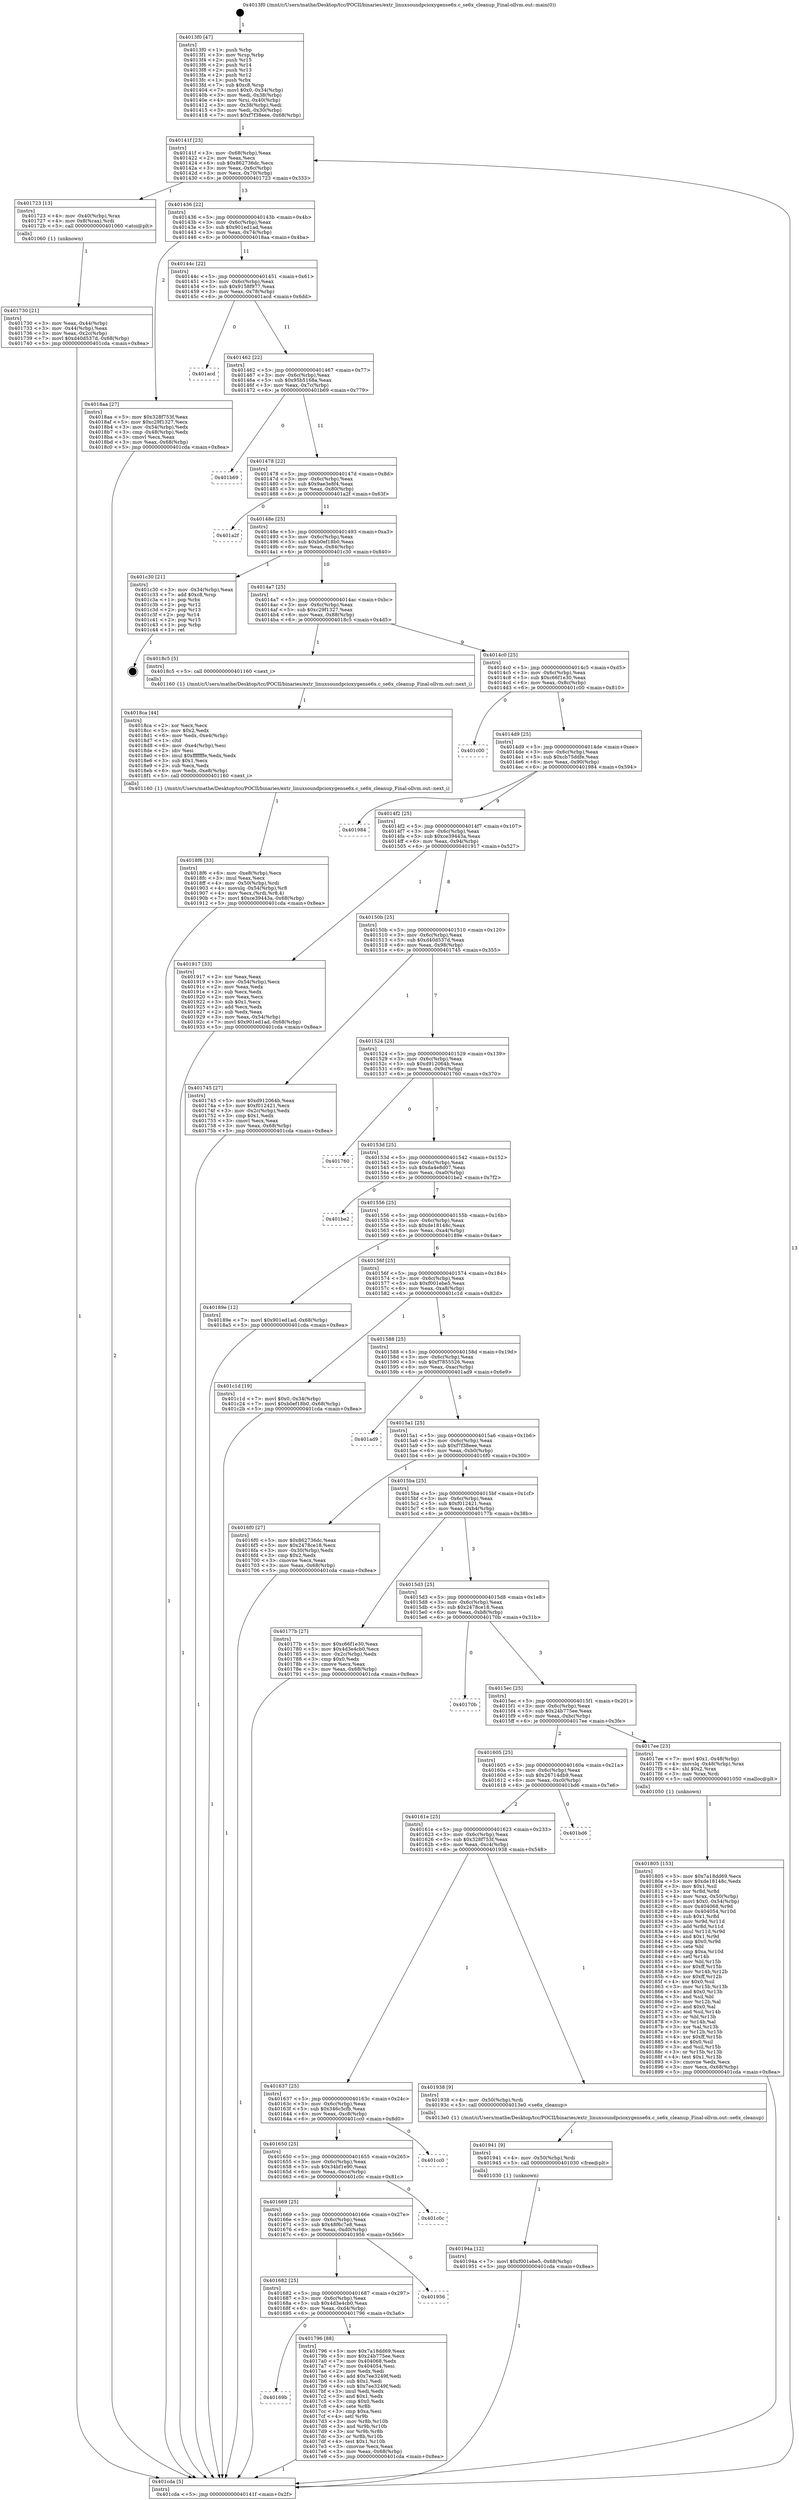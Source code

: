 digraph "0x4013f0" {
  label = "0x4013f0 (/mnt/c/Users/mathe/Desktop/tcc/POCII/binaries/extr_linuxsoundpcioxygense6x.c_se6x_cleanup_Final-ollvm.out::main(0))"
  labelloc = "t"
  node[shape=record]

  Entry [label="",width=0.3,height=0.3,shape=circle,fillcolor=black,style=filled]
  "0x40141f" [label="{
     0x40141f [23]\l
     | [instrs]\l
     &nbsp;&nbsp;0x40141f \<+3\>: mov -0x68(%rbp),%eax\l
     &nbsp;&nbsp;0x401422 \<+2\>: mov %eax,%ecx\l
     &nbsp;&nbsp;0x401424 \<+6\>: sub $0x862736dc,%ecx\l
     &nbsp;&nbsp;0x40142a \<+3\>: mov %eax,-0x6c(%rbp)\l
     &nbsp;&nbsp;0x40142d \<+3\>: mov %ecx,-0x70(%rbp)\l
     &nbsp;&nbsp;0x401430 \<+6\>: je 0000000000401723 \<main+0x333\>\l
  }"]
  "0x401723" [label="{
     0x401723 [13]\l
     | [instrs]\l
     &nbsp;&nbsp;0x401723 \<+4\>: mov -0x40(%rbp),%rax\l
     &nbsp;&nbsp;0x401727 \<+4\>: mov 0x8(%rax),%rdi\l
     &nbsp;&nbsp;0x40172b \<+5\>: call 0000000000401060 \<atoi@plt\>\l
     | [calls]\l
     &nbsp;&nbsp;0x401060 \{1\} (unknown)\l
  }"]
  "0x401436" [label="{
     0x401436 [22]\l
     | [instrs]\l
     &nbsp;&nbsp;0x401436 \<+5\>: jmp 000000000040143b \<main+0x4b\>\l
     &nbsp;&nbsp;0x40143b \<+3\>: mov -0x6c(%rbp),%eax\l
     &nbsp;&nbsp;0x40143e \<+5\>: sub $0x901ed1ad,%eax\l
     &nbsp;&nbsp;0x401443 \<+3\>: mov %eax,-0x74(%rbp)\l
     &nbsp;&nbsp;0x401446 \<+6\>: je 00000000004018aa \<main+0x4ba\>\l
  }"]
  Exit [label="",width=0.3,height=0.3,shape=circle,fillcolor=black,style=filled,peripheries=2]
  "0x4018aa" [label="{
     0x4018aa [27]\l
     | [instrs]\l
     &nbsp;&nbsp;0x4018aa \<+5\>: mov $0x328f753f,%eax\l
     &nbsp;&nbsp;0x4018af \<+5\>: mov $0xc29f1327,%ecx\l
     &nbsp;&nbsp;0x4018b4 \<+3\>: mov -0x54(%rbp),%edx\l
     &nbsp;&nbsp;0x4018b7 \<+3\>: cmp -0x48(%rbp),%edx\l
     &nbsp;&nbsp;0x4018ba \<+3\>: cmovl %ecx,%eax\l
     &nbsp;&nbsp;0x4018bd \<+3\>: mov %eax,-0x68(%rbp)\l
     &nbsp;&nbsp;0x4018c0 \<+5\>: jmp 0000000000401cda \<main+0x8ea\>\l
  }"]
  "0x40144c" [label="{
     0x40144c [22]\l
     | [instrs]\l
     &nbsp;&nbsp;0x40144c \<+5\>: jmp 0000000000401451 \<main+0x61\>\l
     &nbsp;&nbsp;0x401451 \<+3\>: mov -0x6c(%rbp),%eax\l
     &nbsp;&nbsp;0x401454 \<+5\>: sub $0x9158f977,%eax\l
     &nbsp;&nbsp;0x401459 \<+3\>: mov %eax,-0x78(%rbp)\l
     &nbsp;&nbsp;0x40145c \<+6\>: je 0000000000401acd \<main+0x6dd\>\l
  }"]
  "0x40194a" [label="{
     0x40194a [12]\l
     | [instrs]\l
     &nbsp;&nbsp;0x40194a \<+7\>: movl $0xf001ebe5,-0x68(%rbp)\l
     &nbsp;&nbsp;0x401951 \<+5\>: jmp 0000000000401cda \<main+0x8ea\>\l
  }"]
  "0x401acd" [label="{
     0x401acd\l
  }", style=dashed]
  "0x401462" [label="{
     0x401462 [22]\l
     | [instrs]\l
     &nbsp;&nbsp;0x401462 \<+5\>: jmp 0000000000401467 \<main+0x77\>\l
     &nbsp;&nbsp;0x401467 \<+3\>: mov -0x6c(%rbp),%eax\l
     &nbsp;&nbsp;0x40146a \<+5\>: sub $0x95b5168a,%eax\l
     &nbsp;&nbsp;0x40146f \<+3\>: mov %eax,-0x7c(%rbp)\l
     &nbsp;&nbsp;0x401472 \<+6\>: je 0000000000401b69 \<main+0x779\>\l
  }"]
  "0x401941" [label="{
     0x401941 [9]\l
     | [instrs]\l
     &nbsp;&nbsp;0x401941 \<+4\>: mov -0x50(%rbp),%rdi\l
     &nbsp;&nbsp;0x401945 \<+5\>: call 0000000000401030 \<free@plt\>\l
     | [calls]\l
     &nbsp;&nbsp;0x401030 \{1\} (unknown)\l
  }"]
  "0x401b69" [label="{
     0x401b69\l
  }", style=dashed]
  "0x401478" [label="{
     0x401478 [22]\l
     | [instrs]\l
     &nbsp;&nbsp;0x401478 \<+5\>: jmp 000000000040147d \<main+0x8d\>\l
     &nbsp;&nbsp;0x40147d \<+3\>: mov -0x6c(%rbp),%eax\l
     &nbsp;&nbsp;0x401480 \<+5\>: sub $0x9ae3e8f4,%eax\l
     &nbsp;&nbsp;0x401485 \<+3\>: mov %eax,-0x80(%rbp)\l
     &nbsp;&nbsp;0x401488 \<+6\>: je 0000000000401a2f \<main+0x63f\>\l
  }"]
  "0x4018f6" [label="{
     0x4018f6 [33]\l
     | [instrs]\l
     &nbsp;&nbsp;0x4018f6 \<+6\>: mov -0xe8(%rbp),%ecx\l
     &nbsp;&nbsp;0x4018fc \<+3\>: imul %eax,%ecx\l
     &nbsp;&nbsp;0x4018ff \<+4\>: mov -0x50(%rbp),%rdi\l
     &nbsp;&nbsp;0x401903 \<+4\>: movslq -0x54(%rbp),%r8\l
     &nbsp;&nbsp;0x401907 \<+4\>: mov %ecx,(%rdi,%r8,4)\l
     &nbsp;&nbsp;0x40190b \<+7\>: movl $0xce39443a,-0x68(%rbp)\l
     &nbsp;&nbsp;0x401912 \<+5\>: jmp 0000000000401cda \<main+0x8ea\>\l
  }"]
  "0x401a2f" [label="{
     0x401a2f\l
  }", style=dashed]
  "0x40148e" [label="{
     0x40148e [25]\l
     | [instrs]\l
     &nbsp;&nbsp;0x40148e \<+5\>: jmp 0000000000401493 \<main+0xa3\>\l
     &nbsp;&nbsp;0x401493 \<+3\>: mov -0x6c(%rbp),%eax\l
     &nbsp;&nbsp;0x401496 \<+5\>: sub $0xb0ef18b0,%eax\l
     &nbsp;&nbsp;0x40149b \<+6\>: mov %eax,-0x84(%rbp)\l
     &nbsp;&nbsp;0x4014a1 \<+6\>: je 0000000000401c30 \<main+0x840\>\l
  }"]
  "0x4018ca" [label="{
     0x4018ca [44]\l
     | [instrs]\l
     &nbsp;&nbsp;0x4018ca \<+2\>: xor %ecx,%ecx\l
     &nbsp;&nbsp;0x4018cc \<+5\>: mov $0x2,%edx\l
     &nbsp;&nbsp;0x4018d1 \<+6\>: mov %edx,-0xe4(%rbp)\l
     &nbsp;&nbsp;0x4018d7 \<+1\>: cltd\l
     &nbsp;&nbsp;0x4018d8 \<+6\>: mov -0xe4(%rbp),%esi\l
     &nbsp;&nbsp;0x4018de \<+2\>: idiv %esi\l
     &nbsp;&nbsp;0x4018e0 \<+6\>: imul $0xfffffffe,%edx,%edx\l
     &nbsp;&nbsp;0x4018e6 \<+3\>: sub $0x1,%ecx\l
     &nbsp;&nbsp;0x4018e9 \<+2\>: sub %ecx,%edx\l
     &nbsp;&nbsp;0x4018eb \<+6\>: mov %edx,-0xe8(%rbp)\l
     &nbsp;&nbsp;0x4018f1 \<+5\>: call 0000000000401160 \<next_i\>\l
     | [calls]\l
     &nbsp;&nbsp;0x401160 \{1\} (/mnt/c/Users/mathe/Desktop/tcc/POCII/binaries/extr_linuxsoundpcioxygense6x.c_se6x_cleanup_Final-ollvm.out::next_i)\l
  }"]
  "0x401c30" [label="{
     0x401c30 [21]\l
     | [instrs]\l
     &nbsp;&nbsp;0x401c30 \<+3\>: mov -0x34(%rbp),%eax\l
     &nbsp;&nbsp;0x401c33 \<+7\>: add $0xc8,%rsp\l
     &nbsp;&nbsp;0x401c3a \<+1\>: pop %rbx\l
     &nbsp;&nbsp;0x401c3b \<+2\>: pop %r12\l
     &nbsp;&nbsp;0x401c3d \<+2\>: pop %r13\l
     &nbsp;&nbsp;0x401c3f \<+2\>: pop %r14\l
     &nbsp;&nbsp;0x401c41 \<+2\>: pop %r15\l
     &nbsp;&nbsp;0x401c43 \<+1\>: pop %rbp\l
     &nbsp;&nbsp;0x401c44 \<+1\>: ret\l
  }"]
  "0x4014a7" [label="{
     0x4014a7 [25]\l
     | [instrs]\l
     &nbsp;&nbsp;0x4014a7 \<+5\>: jmp 00000000004014ac \<main+0xbc\>\l
     &nbsp;&nbsp;0x4014ac \<+3\>: mov -0x6c(%rbp),%eax\l
     &nbsp;&nbsp;0x4014af \<+5\>: sub $0xc29f1327,%eax\l
     &nbsp;&nbsp;0x4014b4 \<+6\>: mov %eax,-0x88(%rbp)\l
     &nbsp;&nbsp;0x4014ba \<+6\>: je 00000000004018c5 \<main+0x4d5\>\l
  }"]
  "0x401805" [label="{
     0x401805 [153]\l
     | [instrs]\l
     &nbsp;&nbsp;0x401805 \<+5\>: mov $0x7a18dd69,%ecx\l
     &nbsp;&nbsp;0x40180a \<+5\>: mov $0xde18148c,%edx\l
     &nbsp;&nbsp;0x40180f \<+3\>: mov $0x1,%sil\l
     &nbsp;&nbsp;0x401812 \<+3\>: xor %r8d,%r8d\l
     &nbsp;&nbsp;0x401815 \<+4\>: mov %rax,-0x50(%rbp)\l
     &nbsp;&nbsp;0x401819 \<+7\>: movl $0x0,-0x54(%rbp)\l
     &nbsp;&nbsp;0x401820 \<+8\>: mov 0x404068,%r9d\l
     &nbsp;&nbsp;0x401828 \<+8\>: mov 0x404054,%r10d\l
     &nbsp;&nbsp;0x401830 \<+4\>: sub $0x1,%r8d\l
     &nbsp;&nbsp;0x401834 \<+3\>: mov %r9d,%r11d\l
     &nbsp;&nbsp;0x401837 \<+3\>: add %r8d,%r11d\l
     &nbsp;&nbsp;0x40183a \<+4\>: imul %r11d,%r9d\l
     &nbsp;&nbsp;0x40183e \<+4\>: and $0x1,%r9d\l
     &nbsp;&nbsp;0x401842 \<+4\>: cmp $0x0,%r9d\l
     &nbsp;&nbsp;0x401846 \<+3\>: sete %bl\l
     &nbsp;&nbsp;0x401849 \<+4\>: cmp $0xa,%r10d\l
     &nbsp;&nbsp;0x40184d \<+4\>: setl %r14b\l
     &nbsp;&nbsp;0x401851 \<+3\>: mov %bl,%r15b\l
     &nbsp;&nbsp;0x401854 \<+4\>: xor $0xff,%r15b\l
     &nbsp;&nbsp;0x401858 \<+3\>: mov %r14b,%r12b\l
     &nbsp;&nbsp;0x40185b \<+4\>: xor $0xff,%r12b\l
     &nbsp;&nbsp;0x40185f \<+4\>: xor $0x0,%sil\l
     &nbsp;&nbsp;0x401863 \<+3\>: mov %r15b,%r13b\l
     &nbsp;&nbsp;0x401866 \<+4\>: and $0x0,%r13b\l
     &nbsp;&nbsp;0x40186a \<+3\>: and %sil,%bl\l
     &nbsp;&nbsp;0x40186d \<+3\>: mov %r12b,%al\l
     &nbsp;&nbsp;0x401870 \<+2\>: and $0x0,%al\l
     &nbsp;&nbsp;0x401872 \<+3\>: and %sil,%r14b\l
     &nbsp;&nbsp;0x401875 \<+3\>: or %bl,%r13b\l
     &nbsp;&nbsp;0x401878 \<+3\>: or %r14b,%al\l
     &nbsp;&nbsp;0x40187b \<+3\>: xor %al,%r13b\l
     &nbsp;&nbsp;0x40187e \<+3\>: or %r12b,%r15b\l
     &nbsp;&nbsp;0x401881 \<+4\>: xor $0xff,%r15b\l
     &nbsp;&nbsp;0x401885 \<+4\>: or $0x0,%sil\l
     &nbsp;&nbsp;0x401889 \<+3\>: and %sil,%r15b\l
     &nbsp;&nbsp;0x40188c \<+3\>: or %r15b,%r13b\l
     &nbsp;&nbsp;0x40188f \<+4\>: test $0x1,%r13b\l
     &nbsp;&nbsp;0x401893 \<+3\>: cmovne %edx,%ecx\l
     &nbsp;&nbsp;0x401896 \<+3\>: mov %ecx,-0x68(%rbp)\l
     &nbsp;&nbsp;0x401899 \<+5\>: jmp 0000000000401cda \<main+0x8ea\>\l
  }"]
  "0x4018c5" [label="{
     0x4018c5 [5]\l
     | [instrs]\l
     &nbsp;&nbsp;0x4018c5 \<+5\>: call 0000000000401160 \<next_i\>\l
     | [calls]\l
     &nbsp;&nbsp;0x401160 \{1\} (/mnt/c/Users/mathe/Desktop/tcc/POCII/binaries/extr_linuxsoundpcioxygense6x.c_se6x_cleanup_Final-ollvm.out::next_i)\l
  }"]
  "0x4014c0" [label="{
     0x4014c0 [25]\l
     | [instrs]\l
     &nbsp;&nbsp;0x4014c0 \<+5\>: jmp 00000000004014c5 \<main+0xd5\>\l
     &nbsp;&nbsp;0x4014c5 \<+3\>: mov -0x6c(%rbp),%eax\l
     &nbsp;&nbsp;0x4014c8 \<+5\>: sub $0xc66f1e30,%eax\l
     &nbsp;&nbsp;0x4014cd \<+6\>: mov %eax,-0x8c(%rbp)\l
     &nbsp;&nbsp;0x4014d3 \<+6\>: je 0000000000401c00 \<main+0x810\>\l
  }"]
  "0x40169b" [label="{
     0x40169b\l
  }", style=dashed]
  "0x401c00" [label="{
     0x401c00\l
  }", style=dashed]
  "0x4014d9" [label="{
     0x4014d9 [25]\l
     | [instrs]\l
     &nbsp;&nbsp;0x4014d9 \<+5\>: jmp 00000000004014de \<main+0xee\>\l
     &nbsp;&nbsp;0x4014de \<+3\>: mov -0x6c(%rbp),%eax\l
     &nbsp;&nbsp;0x4014e1 \<+5\>: sub $0xcb75ddfe,%eax\l
     &nbsp;&nbsp;0x4014e6 \<+6\>: mov %eax,-0x90(%rbp)\l
     &nbsp;&nbsp;0x4014ec \<+6\>: je 0000000000401984 \<main+0x594\>\l
  }"]
  "0x401796" [label="{
     0x401796 [88]\l
     | [instrs]\l
     &nbsp;&nbsp;0x401796 \<+5\>: mov $0x7a18dd69,%eax\l
     &nbsp;&nbsp;0x40179b \<+5\>: mov $0x24b775ee,%ecx\l
     &nbsp;&nbsp;0x4017a0 \<+7\>: mov 0x404068,%edx\l
     &nbsp;&nbsp;0x4017a7 \<+7\>: mov 0x404054,%esi\l
     &nbsp;&nbsp;0x4017ae \<+2\>: mov %edx,%edi\l
     &nbsp;&nbsp;0x4017b0 \<+6\>: add $0x7ee3249f,%edi\l
     &nbsp;&nbsp;0x4017b6 \<+3\>: sub $0x1,%edi\l
     &nbsp;&nbsp;0x4017b9 \<+6\>: sub $0x7ee3249f,%edi\l
     &nbsp;&nbsp;0x4017bf \<+3\>: imul %edi,%edx\l
     &nbsp;&nbsp;0x4017c2 \<+3\>: and $0x1,%edx\l
     &nbsp;&nbsp;0x4017c5 \<+3\>: cmp $0x0,%edx\l
     &nbsp;&nbsp;0x4017c8 \<+4\>: sete %r8b\l
     &nbsp;&nbsp;0x4017cc \<+3\>: cmp $0xa,%esi\l
     &nbsp;&nbsp;0x4017cf \<+4\>: setl %r9b\l
     &nbsp;&nbsp;0x4017d3 \<+3\>: mov %r8b,%r10b\l
     &nbsp;&nbsp;0x4017d6 \<+3\>: and %r9b,%r10b\l
     &nbsp;&nbsp;0x4017d9 \<+3\>: xor %r9b,%r8b\l
     &nbsp;&nbsp;0x4017dc \<+3\>: or %r8b,%r10b\l
     &nbsp;&nbsp;0x4017df \<+4\>: test $0x1,%r10b\l
     &nbsp;&nbsp;0x4017e3 \<+3\>: cmovne %ecx,%eax\l
     &nbsp;&nbsp;0x4017e6 \<+3\>: mov %eax,-0x68(%rbp)\l
     &nbsp;&nbsp;0x4017e9 \<+5\>: jmp 0000000000401cda \<main+0x8ea\>\l
  }"]
  "0x401984" [label="{
     0x401984\l
  }", style=dashed]
  "0x4014f2" [label="{
     0x4014f2 [25]\l
     | [instrs]\l
     &nbsp;&nbsp;0x4014f2 \<+5\>: jmp 00000000004014f7 \<main+0x107\>\l
     &nbsp;&nbsp;0x4014f7 \<+3\>: mov -0x6c(%rbp),%eax\l
     &nbsp;&nbsp;0x4014fa \<+5\>: sub $0xce39443a,%eax\l
     &nbsp;&nbsp;0x4014ff \<+6\>: mov %eax,-0x94(%rbp)\l
     &nbsp;&nbsp;0x401505 \<+6\>: je 0000000000401917 \<main+0x527\>\l
  }"]
  "0x401682" [label="{
     0x401682 [25]\l
     | [instrs]\l
     &nbsp;&nbsp;0x401682 \<+5\>: jmp 0000000000401687 \<main+0x297\>\l
     &nbsp;&nbsp;0x401687 \<+3\>: mov -0x6c(%rbp),%eax\l
     &nbsp;&nbsp;0x40168a \<+5\>: sub $0x4d3e4cb0,%eax\l
     &nbsp;&nbsp;0x40168f \<+6\>: mov %eax,-0xd4(%rbp)\l
     &nbsp;&nbsp;0x401695 \<+6\>: je 0000000000401796 \<main+0x3a6\>\l
  }"]
  "0x401917" [label="{
     0x401917 [33]\l
     | [instrs]\l
     &nbsp;&nbsp;0x401917 \<+2\>: xor %eax,%eax\l
     &nbsp;&nbsp;0x401919 \<+3\>: mov -0x54(%rbp),%ecx\l
     &nbsp;&nbsp;0x40191c \<+2\>: mov %eax,%edx\l
     &nbsp;&nbsp;0x40191e \<+2\>: sub %ecx,%edx\l
     &nbsp;&nbsp;0x401920 \<+2\>: mov %eax,%ecx\l
     &nbsp;&nbsp;0x401922 \<+3\>: sub $0x1,%ecx\l
     &nbsp;&nbsp;0x401925 \<+2\>: add %ecx,%edx\l
     &nbsp;&nbsp;0x401927 \<+2\>: sub %edx,%eax\l
     &nbsp;&nbsp;0x401929 \<+3\>: mov %eax,-0x54(%rbp)\l
     &nbsp;&nbsp;0x40192c \<+7\>: movl $0x901ed1ad,-0x68(%rbp)\l
     &nbsp;&nbsp;0x401933 \<+5\>: jmp 0000000000401cda \<main+0x8ea\>\l
  }"]
  "0x40150b" [label="{
     0x40150b [25]\l
     | [instrs]\l
     &nbsp;&nbsp;0x40150b \<+5\>: jmp 0000000000401510 \<main+0x120\>\l
     &nbsp;&nbsp;0x401510 \<+3\>: mov -0x6c(%rbp),%eax\l
     &nbsp;&nbsp;0x401513 \<+5\>: sub $0xd40d537d,%eax\l
     &nbsp;&nbsp;0x401518 \<+6\>: mov %eax,-0x98(%rbp)\l
     &nbsp;&nbsp;0x40151e \<+6\>: je 0000000000401745 \<main+0x355\>\l
  }"]
  "0x401956" [label="{
     0x401956\l
  }", style=dashed]
  "0x401745" [label="{
     0x401745 [27]\l
     | [instrs]\l
     &nbsp;&nbsp;0x401745 \<+5\>: mov $0xd912064b,%eax\l
     &nbsp;&nbsp;0x40174a \<+5\>: mov $0xf012421,%ecx\l
     &nbsp;&nbsp;0x40174f \<+3\>: mov -0x2c(%rbp),%edx\l
     &nbsp;&nbsp;0x401752 \<+3\>: cmp $0x1,%edx\l
     &nbsp;&nbsp;0x401755 \<+3\>: cmovl %ecx,%eax\l
     &nbsp;&nbsp;0x401758 \<+3\>: mov %eax,-0x68(%rbp)\l
     &nbsp;&nbsp;0x40175b \<+5\>: jmp 0000000000401cda \<main+0x8ea\>\l
  }"]
  "0x401524" [label="{
     0x401524 [25]\l
     | [instrs]\l
     &nbsp;&nbsp;0x401524 \<+5\>: jmp 0000000000401529 \<main+0x139\>\l
     &nbsp;&nbsp;0x401529 \<+3\>: mov -0x6c(%rbp),%eax\l
     &nbsp;&nbsp;0x40152c \<+5\>: sub $0xd912064b,%eax\l
     &nbsp;&nbsp;0x401531 \<+6\>: mov %eax,-0x9c(%rbp)\l
     &nbsp;&nbsp;0x401537 \<+6\>: je 0000000000401760 \<main+0x370\>\l
  }"]
  "0x401669" [label="{
     0x401669 [25]\l
     | [instrs]\l
     &nbsp;&nbsp;0x401669 \<+5\>: jmp 000000000040166e \<main+0x27e\>\l
     &nbsp;&nbsp;0x40166e \<+3\>: mov -0x6c(%rbp),%eax\l
     &nbsp;&nbsp;0x401671 \<+5\>: sub $0x48f6c7e8,%eax\l
     &nbsp;&nbsp;0x401676 \<+6\>: mov %eax,-0xd0(%rbp)\l
     &nbsp;&nbsp;0x40167c \<+6\>: je 0000000000401956 \<main+0x566\>\l
  }"]
  "0x401760" [label="{
     0x401760\l
  }", style=dashed]
  "0x40153d" [label="{
     0x40153d [25]\l
     | [instrs]\l
     &nbsp;&nbsp;0x40153d \<+5\>: jmp 0000000000401542 \<main+0x152\>\l
     &nbsp;&nbsp;0x401542 \<+3\>: mov -0x6c(%rbp),%eax\l
     &nbsp;&nbsp;0x401545 \<+5\>: sub $0xda4e8d07,%eax\l
     &nbsp;&nbsp;0x40154a \<+6\>: mov %eax,-0xa0(%rbp)\l
     &nbsp;&nbsp;0x401550 \<+6\>: je 0000000000401be2 \<main+0x7f2\>\l
  }"]
  "0x401c0c" [label="{
     0x401c0c\l
  }", style=dashed]
  "0x401be2" [label="{
     0x401be2\l
  }", style=dashed]
  "0x401556" [label="{
     0x401556 [25]\l
     | [instrs]\l
     &nbsp;&nbsp;0x401556 \<+5\>: jmp 000000000040155b \<main+0x16b\>\l
     &nbsp;&nbsp;0x40155b \<+3\>: mov -0x6c(%rbp),%eax\l
     &nbsp;&nbsp;0x40155e \<+5\>: sub $0xde18148c,%eax\l
     &nbsp;&nbsp;0x401563 \<+6\>: mov %eax,-0xa4(%rbp)\l
     &nbsp;&nbsp;0x401569 \<+6\>: je 000000000040189e \<main+0x4ae\>\l
  }"]
  "0x401650" [label="{
     0x401650 [25]\l
     | [instrs]\l
     &nbsp;&nbsp;0x401650 \<+5\>: jmp 0000000000401655 \<main+0x265\>\l
     &nbsp;&nbsp;0x401655 \<+3\>: mov -0x6c(%rbp),%eax\l
     &nbsp;&nbsp;0x401658 \<+5\>: sub $0x34bf1e90,%eax\l
     &nbsp;&nbsp;0x40165d \<+6\>: mov %eax,-0xcc(%rbp)\l
     &nbsp;&nbsp;0x401663 \<+6\>: je 0000000000401c0c \<main+0x81c\>\l
  }"]
  "0x40189e" [label="{
     0x40189e [12]\l
     | [instrs]\l
     &nbsp;&nbsp;0x40189e \<+7\>: movl $0x901ed1ad,-0x68(%rbp)\l
     &nbsp;&nbsp;0x4018a5 \<+5\>: jmp 0000000000401cda \<main+0x8ea\>\l
  }"]
  "0x40156f" [label="{
     0x40156f [25]\l
     | [instrs]\l
     &nbsp;&nbsp;0x40156f \<+5\>: jmp 0000000000401574 \<main+0x184\>\l
     &nbsp;&nbsp;0x401574 \<+3\>: mov -0x6c(%rbp),%eax\l
     &nbsp;&nbsp;0x401577 \<+5\>: sub $0xf001ebe5,%eax\l
     &nbsp;&nbsp;0x40157c \<+6\>: mov %eax,-0xa8(%rbp)\l
     &nbsp;&nbsp;0x401582 \<+6\>: je 0000000000401c1d \<main+0x82d\>\l
  }"]
  "0x401cc0" [label="{
     0x401cc0\l
  }", style=dashed]
  "0x401c1d" [label="{
     0x401c1d [19]\l
     | [instrs]\l
     &nbsp;&nbsp;0x401c1d \<+7\>: movl $0x0,-0x34(%rbp)\l
     &nbsp;&nbsp;0x401c24 \<+7\>: movl $0xb0ef18b0,-0x68(%rbp)\l
     &nbsp;&nbsp;0x401c2b \<+5\>: jmp 0000000000401cda \<main+0x8ea\>\l
  }"]
  "0x401588" [label="{
     0x401588 [25]\l
     | [instrs]\l
     &nbsp;&nbsp;0x401588 \<+5\>: jmp 000000000040158d \<main+0x19d\>\l
     &nbsp;&nbsp;0x40158d \<+3\>: mov -0x6c(%rbp),%eax\l
     &nbsp;&nbsp;0x401590 \<+5\>: sub $0xf7855526,%eax\l
     &nbsp;&nbsp;0x401595 \<+6\>: mov %eax,-0xac(%rbp)\l
     &nbsp;&nbsp;0x40159b \<+6\>: je 0000000000401ad9 \<main+0x6e9\>\l
  }"]
  "0x401637" [label="{
     0x401637 [25]\l
     | [instrs]\l
     &nbsp;&nbsp;0x401637 \<+5\>: jmp 000000000040163c \<main+0x24c\>\l
     &nbsp;&nbsp;0x40163c \<+3\>: mov -0x6c(%rbp),%eax\l
     &nbsp;&nbsp;0x40163f \<+5\>: sub $0x346c5cfb,%eax\l
     &nbsp;&nbsp;0x401644 \<+6\>: mov %eax,-0xc8(%rbp)\l
     &nbsp;&nbsp;0x40164a \<+6\>: je 0000000000401cc0 \<main+0x8d0\>\l
  }"]
  "0x401ad9" [label="{
     0x401ad9\l
  }", style=dashed]
  "0x4015a1" [label="{
     0x4015a1 [25]\l
     | [instrs]\l
     &nbsp;&nbsp;0x4015a1 \<+5\>: jmp 00000000004015a6 \<main+0x1b6\>\l
     &nbsp;&nbsp;0x4015a6 \<+3\>: mov -0x6c(%rbp),%eax\l
     &nbsp;&nbsp;0x4015a9 \<+5\>: sub $0xf7f38eee,%eax\l
     &nbsp;&nbsp;0x4015ae \<+6\>: mov %eax,-0xb0(%rbp)\l
     &nbsp;&nbsp;0x4015b4 \<+6\>: je 00000000004016f0 \<main+0x300\>\l
  }"]
  "0x401938" [label="{
     0x401938 [9]\l
     | [instrs]\l
     &nbsp;&nbsp;0x401938 \<+4\>: mov -0x50(%rbp),%rdi\l
     &nbsp;&nbsp;0x40193c \<+5\>: call 00000000004013e0 \<se6x_cleanup\>\l
     | [calls]\l
     &nbsp;&nbsp;0x4013e0 \{1\} (/mnt/c/Users/mathe/Desktop/tcc/POCII/binaries/extr_linuxsoundpcioxygense6x.c_se6x_cleanup_Final-ollvm.out::se6x_cleanup)\l
  }"]
  "0x4016f0" [label="{
     0x4016f0 [27]\l
     | [instrs]\l
     &nbsp;&nbsp;0x4016f0 \<+5\>: mov $0x862736dc,%eax\l
     &nbsp;&nbsp;0x4016f5 \<+5\>: mov $0x2478ce18,%ecx\l
     &nbsp;&nbsp;0x4016fa \<+3\>: mov -0x30(%rbp),%edx\l
     &nbsp;&nbsp;0x4016fd \<+3\>: cmp $0x2,%edx\l
     &nbsp;&nbsp;0x401700 \<+3\>: cmovne %ecx,%eax\l
     &nbsp;&nbsp;0x401703 \<+3\>: mov %eax,-0x68(%rbp)\l
     &nbsp;&nbsp;0x401706 \<+5\>: jmp 0000000000401cda \<main+0x8ea\>\l
  }"]
  "0x4015ba" [label="{
     0x4015ba [25]\l
     | [instrs]\l
     &nbsp;&nbsp;0x4015ba \<+5\>: jmp 00000000004015bf \<main+0x1cf\>\l
     &nbsp;&nbsp;0x4015bf \<+3\>: mov -0x6c(%rbp),%eax\l
     &nbsp;&nbsp;0x4015c2 \<+5\>: sub $0xf012421,%eax\l
     &nbsp;&nbsp;0x4015c7 \<+6\>: mov %eax,-0xb4(%rbp)\l
     &nbsp;&nbsp;0x4015cd \<+6\>: je 000000000040177b \<main+0x38b\>\l
  }"]
  "0x401cda" [label="{
     0x401cda [5]\l
     | [instrs]\l
     &nbsp;&nbsp;0x401cda \<+5\>: jmp 000000000040141f \<main+0x2f\>\l
  }"]
  "0x4013f0" [label="{
     0x4013f0 [47]\l
     | [instrs]\l
     &nbsp;&nbsp;0x4013f0 \<+1\>: push %rbp\l
     &nbsp;&nbsp;0x4013f1 \<+3\>: mov %rsp,%rbp\l
     &nbsp;&nbsp;0x4013f4 \<+2\>: push %r15\l
     &nbsp;&nbsp;0x4013f6 \<+2\>: push %r14\l
     &nbsp;&nbsp;0x4013f8 \<+2\>: push %r13\l
     &nbsp;&nbsp;0x4013fa \<+2\>: push %r12\l
     &nbsp;&nbsp;0x4013fc \<+1\>: push %rbx\l
     &nbsp;&nbsp;0x4013fd \<+7\>: sub $0xc8,%rsp\l
     &nbsp;&nbsp;0x401404 \<+7\>: movl $0x0,-0x34(%rbp)\l
     &nbsp;&nbsp;0x40140b \<+3\>: mov %edi,-0x38(%rbp)\l
     &nbsp;&nbsp;0x40140e \<+4\>: mov %rsi,-0x40(%rbp)\l
     &nbsp;&nbsp;0x401412 \<+3\>: mov -0x38(%rbp),%edi\l
     &nbsp;&nbsp;0x401415 \<+3\>: mov %edi,-0x30(%rbp)\l
     &nbsp;&nbsp;0x401418 \<+7\>: movl $0xf7f38eee,-0x68(%rbp)\l
  }"]
  "0x401730" [label="{
     0x401730 [21]\l
     | [instrs]\l
     &nbsp;&nbsp;0x401730 \<+3\>: mov %eax,-0x44(%rbp)\l
     &nbsp;&nbsp;0x401733 \<+3\>: mov -0x44(%rbp),%eax\l
     &nbsp;&nbsp;0x401736 \<+3\>: mov %eax,-0x2c(%rbp)\l
     &nbsp;&nbsp;0x401739 \<+7\>: movl $0xd40d537d,-0x68(%rbp)\l
     &nbsp;&nbsp;0x401740 \<+5\>: jmp 0000000000401cda \<main+0x8ea\>\l
  }"]
  "0x40161e" [label="{
     0x40161e [25]\l
     | [instrs]\l
     &nbsp;&nbsp;0x40161e \<+5\>: jmp 0000000000401623 \<main+0x233\>\l
     &nbsp;&nbsp;0x401623 \<+3\>: mov -0x6c(%rbp),%eax\l
     &nbsp;&nbsp;0x401626 \<+5\>: sub $0x328f753f,%eax\l
     &nbsp;&nbsp;0x40162b \<+6\>: mov %eax,-0xc4(%rbp)\l
     &nbsp;&nbsp;0x401631 \<+6\>: je 0000000000401938 \<main+0x548\>\l
  }"]
  "0x40177b" [label="{
     0x40177b [27]\l
     | [instrs]\l
     &nbsp;&nbsp;0x40177b \<+5\>: mov $0xc66f1e30,%eax\l
     &nbsp;&nbsp;0x401780 \<+5\>: mov $0x4d3e4cb0,%ecx\l
     &nbsp;&nbsp;0x401785 \<+3\>: mov -0x2c(%rbp),%edx\l
     &nbsp;&nbsp;0x401788 \<+3\>: cmp $0x0,%edx\l
     &nbsp;&nbsp;0x40178b \<+3\>: cmove %ecx,%eax\l
     &nbsp;&nbsp;0x40178e \<+3\>: mov %eax,-0x68(%rbp)\l
     &nbsp;&nbsp;0x401791 \<+5\>: jmp 0000000000401cda \<main+0x8ea\>\l
  }"]
  "0x4015d3" [label="{
     0x4015d3 [25]\l
     | [instrs]\l
     &nbsp;&nbsp;0x4015d3 \<+5\>: jmp 00000000004015d8 \<main+0x1e8\>\l
     &nbsp;&nbsp;0x4015d8 \<+3\>: mov -0x6c(%rbp),%eax\l
     &nbsp;&nbsp;0x4015db \<+5\>: sub $0x2478ce18,%eax\l
     &nbsp;&nbsp;0x4015e0 \<+6\>: mov %eax,-0xb8(%rbp)\l
     &nbsp;&nbsp;0x4015e6 \<+6\>: je 000000000040170b \<main+0x31b\>\l
  }"]
  "0x401bd6" [label="{
     0x401bd6\l
  }", style=dashed]
  "0x40170b" [label="{
     0x40170b\l
  }", style=dashed]
  "0x4015ec" [label="{
     0x4015ec [25]\l
     | [instrs]\l
     &nbsp;&nbsp;0x4015ec \<+5\>: jmp 00000000004015f1 \<main+0x201\>\l
     &nbsp;&nbsp;0x4015f1 \<+3\>: mov -0x6c(%rbp),%eax\l
     &nbsp;&nbsp;0x4015f4 \<+5\>: sub $0x24b775ee,%eax\l
     &nbsp;&nbsp;0x4015f9 \<+6\>: mov %eax,-0xbc(%rbp)\l
     &nbsp;&nbsp;0x4015ff \<+6\>: je 00000000004017ee \<main+0x3fe\>\l
  }"]
  "0x401605" [label="{
     0x401605 [25]\l
     | [instrs]\l
     &nbsp;&nbsp;0x401605 \<+5\>: jmp 000000000040160a \<main+0x21a\>\l
     &nbsp;&nbsp;0x40160a \<+3\>: mov -0x6c(%rbp),%eax\l
     &nbsp;&nbsp;0x40160d \<+5\>: sub $0x26714db9,%eax\l
     &nbsp;&nbsp;0x401612 \<+6\>: mov %eax,-0xc0(%rbp)\l
     &nbsp;&nbsp;0x401618 \<+6\>: je 0000000000401bd6 \<main+0x7e6\>\l
  }"]
  "0x4017ee" [label="{
     0x4017ee [23]\l
     | [instrs]\l
     &nbsp;&nbsp;0x4017ee \<+7\>: movl $0x1,-0x48(%rbp)\l
     &nbsp;&nbsp;0x4017f5 \<+4\>: movslq -0x48(%rbp),%rax\l
     &nbsp;&nbsp;0x4017f9 \<+4\>: shl $0x2,%rax\l
     &nbsp;&nbsp;0x4017fd \<+3\>: mov %rax,%rdi\l
     &nbsp;&nbsp;0x401800 \<+5\>: call 0000000000401050 \<malloc@plt\>\l
     | [calls]\l
     &nbsp;&nbsp;0x401050 \{1\} (unknown)\l
  }"]
  Entry -> "0x4013f0" [label=" 1"]
  "0x40141f" -> "0x401723" [label=" 1"]
  "0x40141f" -> "0x401436" [label=" 13"]
  "0x401c30" -> Exit [label=" 1"]
  "0x401436" -> "0x4018aa" [label=" 2"]
  "0x401436" -> "0x40144c" [label=" 11"]
  "0x401c1d" -> "0x401cda" [label=" 1"]
  "0x40144c" -> "0x401acd" [label=" 0"]
  "0x40144c" -> "0x401462" [label=" 11"]
  "0x40194a" -> "0x401cda" [label=" 1"]
  "0x401462" -> "0x401b69" [label=" 0"]
  "0x401462" -> "0x401478" [label=" 11"]
  "0x401941" -> "0x40194a" [label=" 1"]
  "0x401478" -> "0x401a2f" [label=" 0"]
  "0x401478" -> "0x40148e" [label=" 11"]
  "0x401938" -> "0x401941" [label=" 1"]
  "0x40148e" -> "0x401c30" [label=" 1"]
  "0x40148e" -> "0x4014a7" [label=" 10"]
  "0x401917" -> "0x401cda" [label=" 1"]
  "0x4014a7" -> "0x4018c5" [label=" 1"]
  "0x4014a7" -> "0x4014c0" [label=" 9"]
  "0x4018f6" -> "0x401cda" [label=" 1"]
  "0x4014c0" -> "0x401c00" [label=" 0"]
  "0x4014c0" -> "0x4014d9" [label=" 9"]
  "0x4018ca" -> "0x4018f6" [label=" 1"]
  "0x4014d9" -> "0x401984" [label=" 0"]
  "0x4014d9" -> "0x4014f2" [label=" 9"]
  "0x4018c5" -> "0x4018ca" [label=" 1"]
  "0x4014f2" -> "0x401917" [label=" 1"]
  "0x4014f2" -> "0x40150b" [label=" 8"]
  "0x40189e" -> "0x401cda" [label=" 1"]
  "0x40150b" -> "0x401745" [label=" 1"]
  "0x40150b" -> "0x401524" [label=" 7"]
  "0x401805" -> "0x401cda" [label=" 1"]
  "0x401524" -> "0x401760" [label=" 0"]
  "0x401524" -> "0x40153d" [label=" 7"]
  "0x401796" -> "0x401cda" [label=" 1"]
  "0x40153d" -> "0x401be2" [label=" 0"]
  "0x40153d" -> "0x401556" [label=" 7"]
  "0x401682" -> "0x40169b" [label=" 0"]
  "0x401556" -> "0x40189e" [label=" 1"]
  "0x401556" -> "0x40156f" [label=" 6"]
  "0x4018aa" -> "0x401cda" [label=" 2"]
  "0x40156f" -> "0x401c1d" [label=" 1"]
  "0x40156f" -> "0x401588" [label=" 5"]
  "0x401669" -> "0x401682" [label=" 1"]
  "0x401588" -> "0x401ad9" [label=" 0"]
  "0x401588" -> "0x4015a1" [label=" 5"]
  "0x4017ee" -> "0x401805" [label=" 1"]
  "0x4015a1" -> "0x4016f0" [label=" 1"]
  "0x4015a1" -> "0x4015ba" [label=" 4"]
  "0x4016f0" -> "0x401cda" [label=" 1"]
  "0x4013f0" -> "0x40141f" [label=" 1"]
  "0x401cda" -> "0x40141f" [label=" 13"]
  "0x401723" -> "0x401730" [label=" 1"]
  "0x401730" -> "0x401cda" [label=" 1"]
  "0x401745" -> "0x401cda" [label=" 1"]
  "0x401650" -> "0x401669" [label=" 1"]
  "0x4015ba" -> "0x40177b" [label=" 1"]
  "0x4015ba" -> "0x4015d3" [label=" 3"]
  "0x40177b" -> "0x401cda" [label=" 1"]
  "0x401682" -> "0x401796" [label=" 1"]
  "0x4015d3" -> "0x40170b" [label=" 0"]
  "0x4015d3" -> "0x4015ec" [label=" 3"]
  "0x401637" -> "0x401650" [label=" 1"]
  "0x4015ec" -> "0x4017ee" [label=" 1"]
  "0x4015ec" -> "0x401605" [label=" 2"]
  "0x401637" -> "0x401cc0" [label=" 0"]
  "0x401605" -> "0x401bd6" [label=" 0"]
  "0x401605" -> "0x40161e" [label=" 2"]
  "0x401650" -> "0x401c0c" [label=" 0"]
  "0x40161e" -> "0x401938" [label=" 1"]
  "0x40161e" -> "0x401637" [label=" 1"]
  "0x401669" -> "0x401956" [label=" 0"]
}
